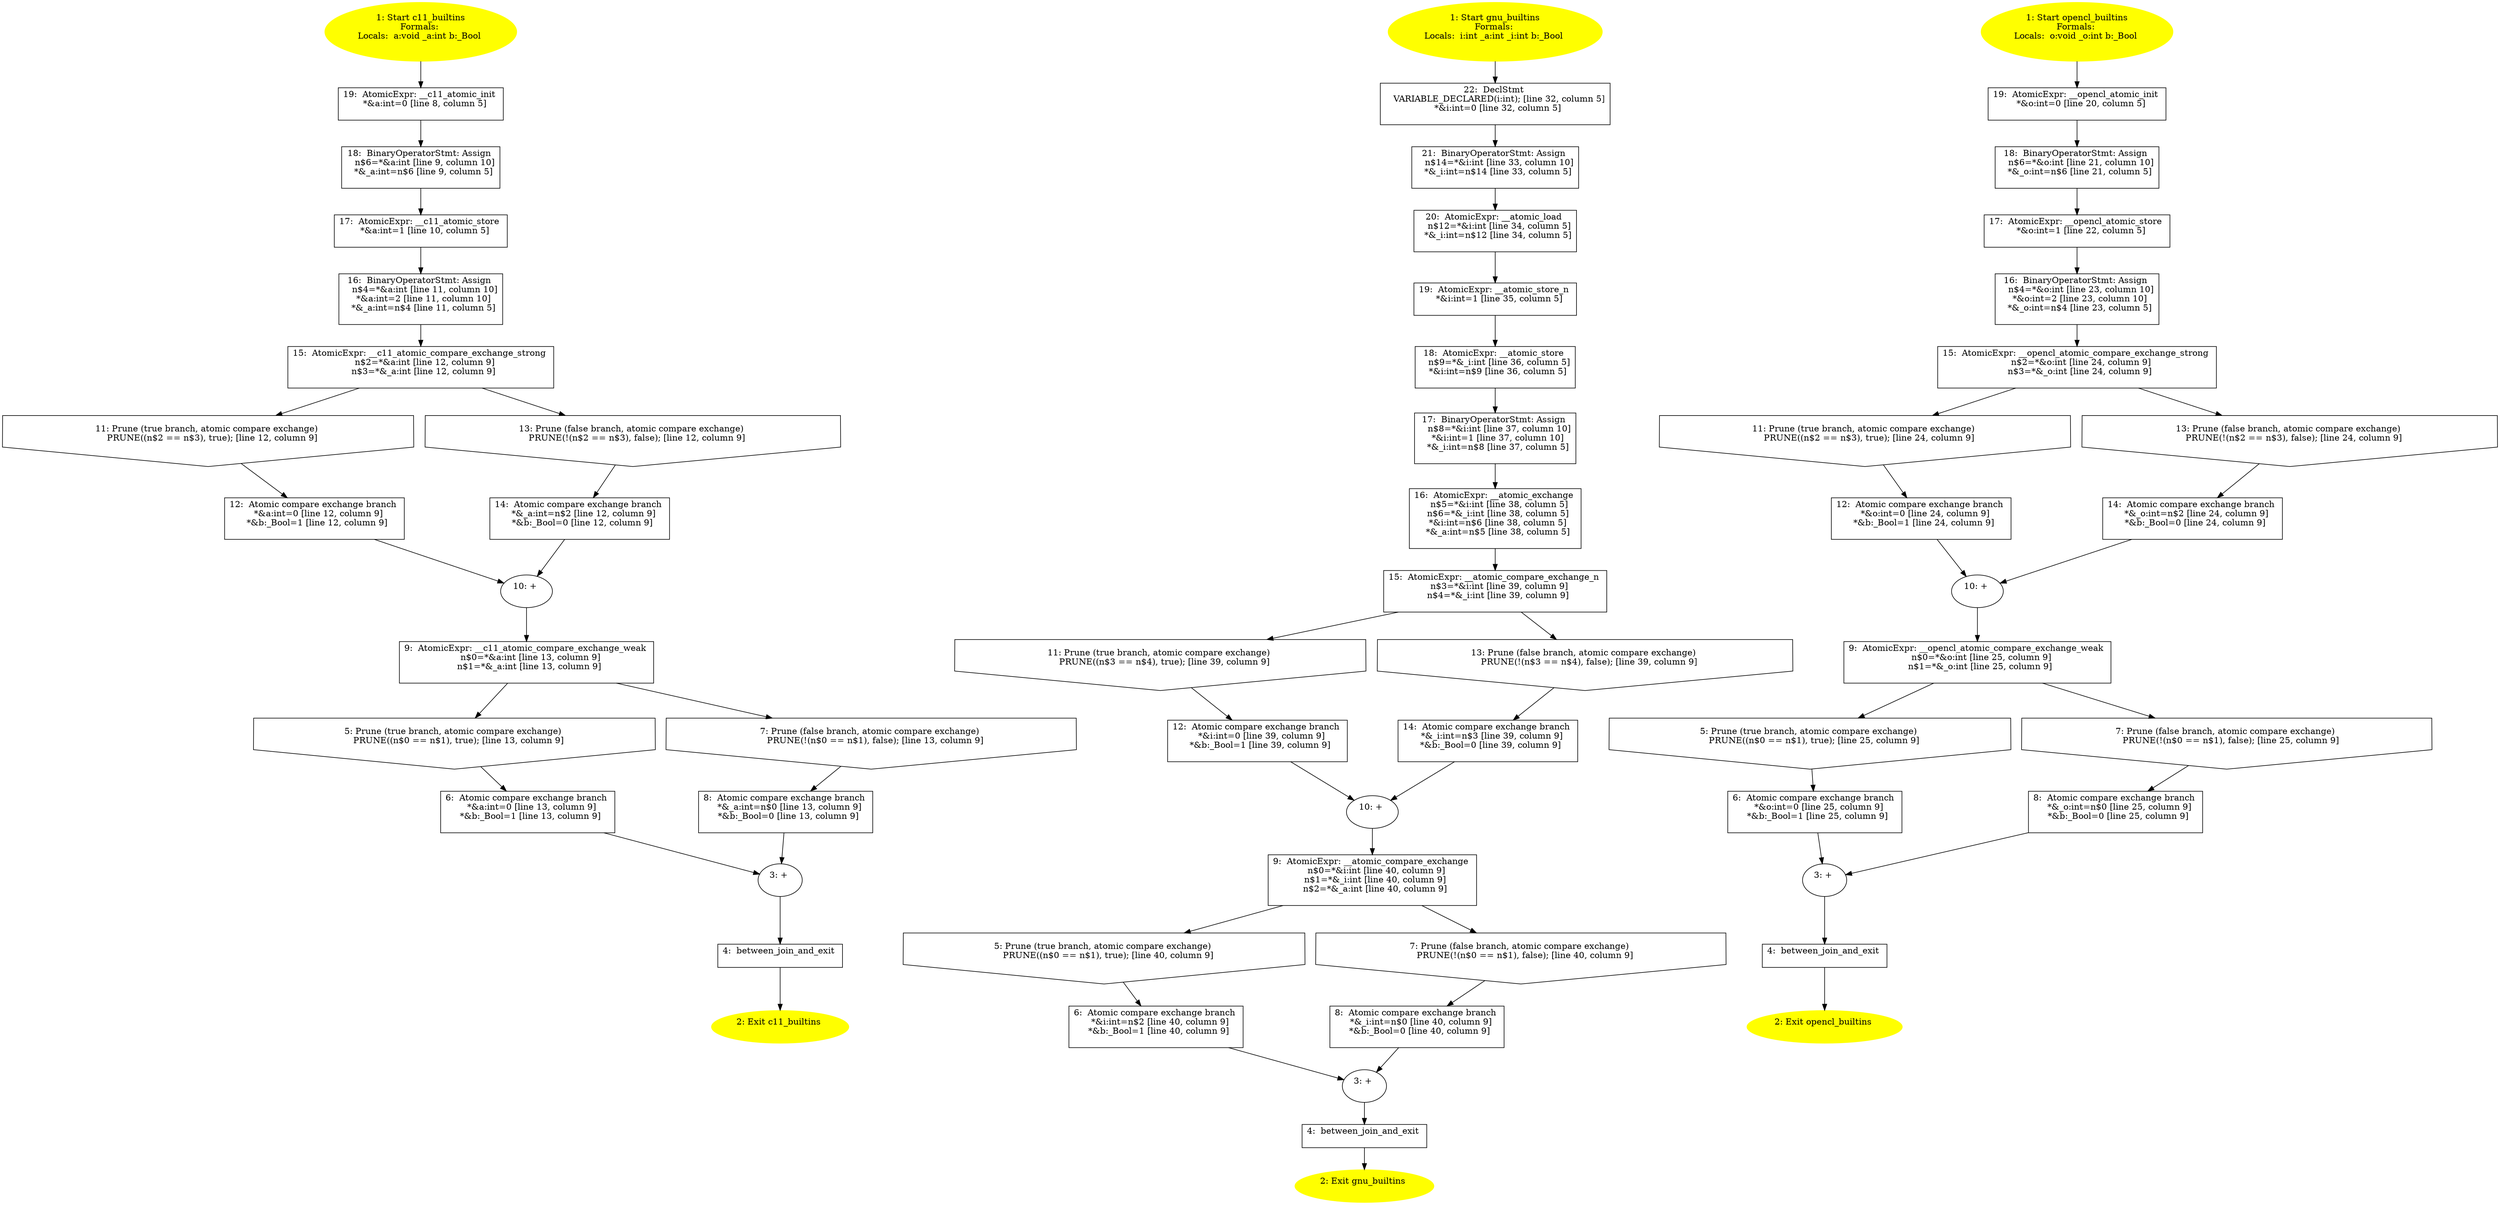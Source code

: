 /* @generated */
digraph cfg {
"c11_builtins.cde4bc28f3f67eacb05e50ced6138039_1" [label="1: Start c11_builtins\nFormals: \nLocals:  a:void _a:int b:_Bool \n  " color=yellow style=filled]
	

	 "c11_builtins.cde4bc28f3f67eacb05e50ced6138039_1" -> "c11_builtins.cde4bc28f3f67eacb05e50ced6138039_19" ;
"c11_builtins.cde4bc28f3f67eacb05e50ced6138039_2" [label="2: Exit c11_builtins \n  " color=yellow style=filled]
	

"c11_builtins.cde4bc28f3f67eacb05e50ced6138039_3" [label="3: + \n  " ]
	

	 "c11_builtins.cde4bc28f3f67eacb05e50ced6138039_3" -> "c11_builtins.cde4bc28f3f67eacb05e50ced6138039_4" ;
"c11_builtins.cde4bc28f3f67eacb05e50ced6138039_4" [label="4:  between_join_and_exit \n  " shape="box"]
	

	 "c11_builtins.cde4bc28f3f67eacb05e50ced6138039_4" -> "c11_builtins.cde4bc28f3f67eacb05e50ced6138039_2" ;
"c11_builtins.cde4bc28f3f67eacb05e50ced6138039_5" [label="5: Prune (true branch, atomic compare exchange) \n   PRUNE((n$0 == n$1), true); [line 13, column 9]\n " shape="invhouse"]
	

	 "c11_builtins.cde4bc28f3f67eacb05e50ced6138039_5" -> "c11_builtins.cde4bc28f3f67eacb05e50ced6138039_6" ;
"c11_builtins.cde4bc28f3f67eacb05e50ced6138039_6" [label="6:  Atomic compare exchange branch \n   *&a:int=0 [line 13, column 9]\n  *&b:_Bool=1 [line 13, column 9]\n " shape="box"]
	

	 "c11_builtins.cde4bc28f3f67eacb05e50ced6138039_6" -> "c11_builtins.cde4bc28f3f67eacb05e50ced6138039_3" ;
"c11_builtins.cde4bc28f3f67eacb05e50ced6138039_7" [label="7: Prune (false branch, atomic compare exchange) \n   PRUNE(!(n$0 == n$1), false); [line 13, column 9]\n " shape="invhouse"]
	

	 "c11_builtins.cde4bc28f3f67eacb05e50ced6138039_7" -> "c11_builtins.cde4bc28f3f67eacb05e50ced6138039_8" ;
"c11_builtins.cde4bc28f3f67eacb05e50ced6138039_8" [label="8:  Atomic compare exchange branch \n   *&_a:int=n$0 [line 13, column 9]\n  *&b:_Bool=0 [line 13, column 9]\n " shape="box"]
	

	 "c11_builtins.cde4bc28f3f67eacb05e50ced6138039_8" -> "c11_builtins.cde4bc28f3f67eacb05e50ced6138039_3" ;
"c11_builtins.cde4bc28f3f67eacb05e50ced6138039_9" [label="9:  AtomicExpr: __c11_atomic_compare_exchange_weak \n   n$0=*&a:int [line 13, column 9]\n  n$1=*&_a:int [line 13, column 9]\n " shape="box"]
	

	 "c11_builtins.cde4bc28f3f67eacb05e50ced6138039_9" -> "c11_builtins.cde4bc28f3f67eacb05e50ced6138039_5" ;
	 "c11_builtins.cde4bc28f3f67eacb05e50ced6138039_9" -> "c11_builtins.cde4bc28f3f67eacb05e50ced6138039_7" ;
"c11_builtins.cde4bc28f3f67eacb05e50ced6138039_10" [label="10: + \n  " ]
	

	 "c11_builtins.cde4bc28f3f67eacb05e50ced6138039_10" -> "c11_builtins.cde4bc28f3f67eacb05e50ced6138039_9" ;
"c11_builtins.cde4bc28f3f67eacb05e50ced6138039_11" [label="11: Prune (true branch, atomic compare exchange) \n   PRUNE((n$2 == n$3), true); [line 12, column 9]\n " shape="invhouse"]
	

	 "c11_builtins.cde4bc28f3f67eacb05e50ced6138039_11" -> "c11_builtins.cde4bc28f3f67eacb05e50ced6138039_12" ;
"c11_builtins.cde4bc28f3f67eacb05e50ced6138039_12" [label="12:  Atomic compare exchange branch \n   *&a:int=0 [line 12, column 9]\n  *&b:_Bool=1 [line 12, column 9]\n " shape="box"]
	

	 "c11_builtins.cde4bc28f3f67eacb05e50ced6138039_12" -> "c11_builtins.cde4bc28f3f67eacb05e50ced6138039_10" ;
"c11_builtins.cde4bc28f3f67eacb05e50ced6138039_13" [label="13: Prune (false branch, atomic compare exchange) \n   PRUNE(!(n$2 == n$3), false); [line 12, column 9]\n " shape="invhouse"]
	

	 "c11_builtins.cde4bc28f3f67eacb05e50ced6138039_13" -> "c11_builtins.cde4bc28f3f67eacb05e50ced6138039_14" ;
"c11_builtins.cde4bc28f3f67eacb05e50ced6138039_14" [label="14:  Atomic compare exchange branch \n   *&_a:int=n$2 [line 12, column 9]\n  *&b:_Bool=0 [line 12, column 9]\n " shape="box"]
	

	 "c11_builtins.cde4bc28f3f67eacb05e50ced6138039_14" -> "c11_builtins.cde4bc28f3f67eacb05e50ced6138039_10" ;
"c11_builtins.cde4bc28f3f67eacb05e50ced6138039_15" [label="15:  AtomicExpr: __c11_atomic_compare_exchange_strong \n   n$2=*&a:int [line 12, column 9]\n  n$3=*&_a:int [line 12, column 9]\n " shape="box"]
	

	 "c11_builtins.cde4bc28f3f67eacb05e50ced6138039_15" -> "c11_builtins.cde4bc28f3f67eacb05e50ced6138039_11" ;
	 "c11_builtins.cde4bc28f3f67eacb05e50ced6138039_15" -> "c11_builtins.cde4bc28f3f67eacb05e50ced6138039_13" ;
"c11_builtins.cde4bc28f3f67eacb05e50ced6138039_16" [label="16:  BinaryOperatorStmt: Assign \n   n$4=*&a:int [line 11, column 10]\n  *&a:int=2 [line 11, column 10]\n  *&_a:int=n$4 [line 11, column 5]\n " shape="box"]
	

	 "c11_builtins.cde4bc28f3f67eacb05e50ced6138039_16" -> "c11_builtins.cde4bc28f3f67eacb05e50ced6138039_15" ;
"c11_builtins.cde4bc28f3f67eacb05e50ced6138039_17" [label="17:  AtomicExpr: __c11_atomic_store \n   *&a:int=1 [line 10, column 5]\n " shape="box"]
	

	 "c11_builtins.cde4bc28f3f67eacb05e50ced6138039_17" -> "c11_builtins.cde4bc28f3f67eacb05e50ced6138039_16" ;
"c11_builtins.cde4bc28f3f67eacb05e50ced6138039_18" [label="18:  BinaryOperatorStmt: Assign \n   n$6=*&a:int [line 9, column 10]\n  *&_a:int=n$6 [line 9, column 5]\n " shape="box"]
	

	 "c11_builtins.cde4bc28f3f67eacb05e50ced6138039_18" -> "c11_builtins.cde4bc28f3f67eacb05e50ced6138039_17" ;
"c11_builtins.cde4bc28f3f67eacb05e50ced6138039_19" [label="19:  AtomicExpr: __c11_atomic_init \n   *&a:int=0 [line 8, column 5]\n " shape="box"]
	

	 "c11_builtins.cde4bc28f3f67eacb05e50ced6138039_19" -> "c11_builtins.cde4bc28f3f67eacb05e50ced6138039_18" ;
"gnu_builtins.c169a1fafd45300f7ea517157b55c968_1" [label="1: Start gnu_builtins\nFormals: \nLocals:  i:int _a:int _i:int b:_Bool \n  " color=yellow style=filled]
	

	 "gnu_builtins.c169a1fafd45300f7ea517157b55c968_1" -> "gnu_builtins.c169a1fafd45300f7ea517157b55c968_22" ;
"gnu_builtins.c169a1fafd45300f7ea517157b55c968_2" [label="2: Exit gnu_builtins \n  " color=yellow style=filled]
	

"gnu_builtins.c169a1fafd45300f7ea517157b55c968_3" [label="3: + \n  " ]
	

	 "gnu_builtins.c169a1fafd45300f7ea517157b55c968_3" -> "gnu_builtins.c169a1fafd45300f7ea517157b55c968_4" ;
"gnu_builtins.c169a1fafd45300f7ea517157b55c968_4" [label="4:  between_join_and_exit \n  " shape="box"]
	

	 "gnu_builtins.c169a1fafd45300f7ea517157b55c968_4" -> "gnu_builtins.c169a1fafd45300f7ea517157b55c968_2" ;
"gnu_builtins.c169a1fafd45300f7ea517157b55c968_5" [label="5: Prune (true branch, atomic compare exchange) \n   PRUNE((n$0 == n$1), true); [line 40, column 9]\n " shape="invhouse"]
	

	 "gnu_builtins.c169a1fafd45300f7ea517157b55c968_5" -> "gnu_builtins.c169a1fafd45300f7ea517157b55c968_6" ;
"gnu_builtins.c169a1fafd45300f7ea517157b55c968_6" [label="6:  Atomic compare exchange branch \n   *&i:int=n$2 [line 40, column 9]\n  *&b:_Bool=1 [line 40, column 9]\n " shape="box"]
	

	 "gnu_builtins.c169a1fafd45300f7ea517157b55c968_6" -> "gnu_builtins.c169a1fafd45300f7ea517157b55c968_3" ;
"gnu_builtins.c169a1fafd45300f7ea517157b55c968_7" [label="7: Prune (false branch, atomic compare exchange) \n   PRUNE(!(n$0 == n$1), false); [line 40, column 9]\n " shape="invhouse"]
	

	 "gnu_builtins.c169a1fafd45300f7ea517157b55c968_7" -> "gnu_builtins.c169a1fafd45300f7ea517157b55c968_8" ;
"gnu_builtins.c169a1fafd45300f7ea517157b55c968_8" [label="8:  Atomic compare exchange branch \n   *&_i:int=n$0 [line 40, column 9]\n  *&b:_Bool=0 [line 40, column 9]\n " shape="box"]
	

	 "gnu_builtins.c169a1fafd45300f7ea517157b55c968_8" -> "gnu_builtins.c169a1fafd45300f7ea517157b55c968_3" ;
"gnu_builtins.c169a1fafd45300f7ea517157b55c968_9" [label="9:  AtomicExpr: __atomic_compare_exchange \n   n$0=*&i:int [line 40, column 9]\n  n$1=*&_i:int [line 40, column 9]\n  n$2=*&_a:int [line 40, column 9]\n " shape="box"]
	

	 "gnu_builtins.c169a1fafd45300f7ea517157b55c968_9" -> "gnu_builtins.c169a1fafd45300f7ea517157b55c968_5" ;
	 "gnu_builtins.c169a1fafd45300f7ea517157b55c968_9" -> "gnu_builtins.c169a1fafd45300f7ea517157b55c968_7" ;
"gnu_builtins.c169a1fafd45300f7ea517157b55c968_10" [label="10: + \n  " ]
	

	 "gnu_builtins.c169a1fafd45300f7ea517157b55c968_10" -> "gnu_builtins.c169a1fafd45300f7ea517157b55c968_9" ;
"gnu_builtins.c169a1fafd45300f7ea517157b55c968_11" [label="11: Prune (true branch, atomic compare exchange) \n   PRUNE((n$3 == n$4), true); [line 39, column 9]\n " shape="invhouse"]
	

	 "gnu_builtins.c169a1fafd45300f7ea517157b55c968_11" -> "gnu_builtins.c169a1fafd45300f7ea517157b55c968_12" ;
"gnu_builtins.c169a1fafd45300f7ea517157b55c968_12" [label="12:  Atomic compare exchange branch \n   *&i:int=0 [line 39, column 9]\n  *&b:_Bool=1 [line 39, column 9]\n " shape="box"]
	

	 "gnu_builtins.c169a1fafd45300f7ea517157b55c968_12" -> "gnu_builtins.c169a1fafd45300f7ea517157b55c968_10" ;
"gnu_builtins.c169a1fafd45300f7ea517157b55c968_13" [label="13: Prune (false branch, atomic compare exchange) \n   PRUNE(!(n$3 == n$4), false); [line 39, column 9]\n " shape="invhouse"]
	

	 "gnu_builtins.c169a1fafd45300f7ea517157b55c968_13" -> "gnu_builtins.c169a1fafd45300f7ea517157b55c968_14" ;
"gnu_builtins.c169a1fafd45300f7ea517157b55c968_14" [label="14:  Atomic compare exchange branch \n   *&_i:int=n$3 [line 39, column 9]\n  *&b:_Bool=0 [line 39, column 9]\n " shape="box"]
	

	 "gnu_builtins.c169a1fafd45300f7ea517157b55c968_14" -> "gnu_builtins.c169a1fafd45300f7ea517157b55c968_10" ;
"gnu_builtins.c169a1fafd45300f7ea517157b55c968_15" [label="15:  AtomicExpr: __atomic_compare_exchange_n \n   n$3=*&i:int [line 39, column 9]\n  n$4=*&_i:int [line 39, column 9]\n " shape="box"]
	

	 "gnu_builtins.c169a1fafd45300f7ea517157b55c968_15" -> "gnu_builtins.c169a1fafd45300f7ea517157b55c968_11" ;
	 "gnu_builtins.c169a1fafd45300f7ea517157b55c968_15" -> "gnu_builtins.c169a1fafd45300f7ea517157b55c968_13" ;
"gnu_builtins.c169a1fafd45300f7ea517157b55c968_16" [label="16:  AtomicExpr: __atomic_exchange \n   n$5=*&i:int [line 38, column 5]\n  n$6=*&_i:int [line 38, column 5]\n  *&i:int=n$6 [line 38, column 5]\n  *&_a:int=n$5 [line 38, column 5]\n " shape="box"]
	

	 "gnu_builtins.c169a1fafd45300f7ea517157b55c968_16" -> "gnu_builtins.c169a1fafd45300f7ea517157b55c968_15" ;
"gnu_builtins.c169a1fafd45300f7ea517157b55c968_17" [label="17:  BinaryOperatorStmt: Assign \n   n$8=*&i:int [line 37, column 10]\n  *&i:int=1 [line 37, column 10]\n  *&_i:int=n$8 [line 37, column 5]\n " shape="box"]
	

	 "gnu_builtins.c169a1fafd45300f7ea517157b55c968_17" -> "gnu_builtins.c169a1fafd45300f7ea517157b55c968_16" ;
"gnu_builtins.c169a1fafd45300f7ea517157b55c968_18" [label="18:  AtomicExpr: __atomic_store \n   n$9=*&_i:int [line 36, column 5]\n  *&i:int=n$9 [line 36, column 5]\n " shape="box"]
	

	 "gnu_builtins.c169a1fafd45300f7ea517157b55c968_18" -> "gnu_builtins.c169a1fafd45300f7ea517157b55c968_17" ;
"gnu_builtins.c169a1fafd45300f7ea517157b55c968_19" [label="19:  AtomicExpr: __atomic_store_n \n   *&i:int=1 [line 35, column 5]\n " shape="box"]
	

	 "gnu_builtins.c169a1fafd45300f7ea517157b55c968_19" -> "gnu_builtins.c169a1fafd45300f7ea517157b55c968_18" ;
"gnu_builtins.c169a1fafd45300f7ea517157b55c968_20" [label="20:  AtomicExpr: __atomic_load \n   n$12=*&i:int [line 34, column 5]\n  *&_i:int=n$12 [line 34, column 5]\n " shape="box"]
	

	 "gnu_builtins.c169a1fafd45300f7ea517157b55c968_20" -> "gnu_builtins.c169a1fafd45300f7ea517157b55c968_19" ;
"gnu_builtins.c169a1fafd45300f7ea517157b55c968_21" [label="21:  BinaryOperatorStmt: Assign \n   n$14=*&i:int [line 33, column 10]\n  *&_i:int=n$14 [line 33, column 5]\n " shape="box"]
	

	 "gnu_builtins.c169a1fafd45300f7ea517157b55c968_21" -> "gnu_builtins.c169a1fafd45300f7ea517157b55c968_20" ;
"gnu_builtins.c169a1fafd45300f7ea517157b55c968_22" [label="22:  DeclStmt \n   VARIABLE_DECLARED(i:int); [line 32, column 5]\n  *&i:int=0 [line 32, column 5]\n " shape="box"]
	

	 "gnu_builtins.c169a1fafd45300f7ea517157b55c968_22" -> "gnu_builtins.c169a1fafd45300f7ea517157b55c968_21" ;
"opencl_builtins.9b1efc71247f6a0d7d54fa1b2b0da1ed_1" [label="1: Start opencl_builtins\nFormals: \nLocals:  o:void _o:int b:_Bool \n  " color=yellow style=filled]
	

	 "opencl_builtins.9b1efc71247f6a0d7d54fa1b2b0da1ed_1" -> "opencl_builtins.9b1efc71247f6a0d7d54fa1b2b0da1ed_19" ;
"opencl_builtins.9b1efc71247f6a0d7d54fa1b2b0da1ed_2" [label="2: Exit opencl_builtins \n  " color=yellow style=filled]
	

"opencl_builtins.9b1efc71247f6a0d7d54fa1b2b0da1ed_3" [label="3: + \n  " ]
	

	 "opencl_builtins.9b1efc71247f6a0d7d54fa1b2b0da1ed_3" -> "opencl_builtins.9b1efc71247f6a0d7d54fa1b2b0da1ed_4" ;
"opencl_builtins.9b1efc71247f6a0d7d54fa1b2b0da1ed_4" [label="4:  between_join_and_exit \n  " shape="box"]
	

	 "opencl_builtins.9b1efc71247f6a0d7d54fa1b2b0da1ed_4" -> "opencl_builtins.9b1efc71247f6a0d7d54fa1b2b0da1ed_2" ;
"opencl_builtins.9b1efc71247f6a0d7d54fa1b2b0da1ed_5" [label="5: Prune (true branch, atomic compare exchange) \n   PRUNE((n$0 == n$1), true); [line 25, column 9]\n " shape="invhouse"]
	

	 "opencl_builtins.9b1efc71247f6a0d7d54fa1b2b0da1ed_5" -> "opencl_builtins.9b1efc71247f6a0d7d54fa1b2b0da1ed_6" ;
"opencl_builtins.9b1efc71247f6a0d7d54fa1b2b0da1ed_6" [label="6:  Atomic compare exchange branch \n   *&o:int=0 [line 25, column 9]\n  *&b:_Bool=1 [line 25, column 9]\n " shape="box"]
	

	 "opencl_builtins.9b1efc71247f6a0d7d54fa1b2b0da1ed_6" -> "opencl_builtins.9b1efc71247f6a0d7d54fa1b2b0da1ed_3" ;
"opencl_builtins.9b1efc71247f6a0d7d54fa1b2b0da1ed_7" [label="7: Prune (false branch, atomic compare exchange) \n   PRUNE(!(n$0 == n$1), false); [line 25, column 9]\n " shape="invhouse"]
	

	 "opencl_builtins.9b1efc71247f6a0d7d54fa1b2b0da1ed_7" -> "opencl_builtins.9b1efc71247f6a0d7d54fa1b2b0da1ed_8" ;
"opencl_builtins.9b1efc71247f6a0d7d54fa1b2b0da1ed_8" [label="8:  Atomic compare exchange branch \n   *&_o:int=n$0 [line 25, column 9]\n  *&b:_Bool=0 [line 25, column 9]\n " shape="box"]
	

	 "opencl_builtins.9b1efc71247f6a0d7d54fa1b2b0da1ed_8" -> "opencl_builtins.9b1efc71247f6a0d7d54fa1b2b0da1ed_3" ;
"opencl_builtins.9b1efc71247f6a0d7d54fa1b2b0da1ed_9" [label="9:  AtomicExpr: __opencl_atomic_compare_exchange_weak \n   n$0=*&o:int [line 25, column 9]\n  n$1=*&_o:int [line 25, column 9]\n " shape="box"]
	

	 "opencl_builtins.9b1efc71247f6a0d7d54fa1b2b0da1ed_9" -> "opencl_builtins.9b1efc71247f6a0d7d54fa1b2b0da1ed_5" ;
	 "opencl_builtins.9b1efc71247f6a0d7d54fa1b2b0da1ed_9" -> "opencl_builtins.9b1efc71247f6a0d7d54fa1b2b0da1ed_7" ;
"opencl_builtins.9b1efc71247f6a0d7d54fa1b2b0da1ed_10" [label="10: + \n  " ]
	

	 "opencl_builtins.9b1efc71247f6a0d7d54fa1b2b0da1ed_10" -> "opencl_builtins.9b1efc71247f6a0d7d54fa1b2b0da1ed_9" ;
"opencl_builtins.9b1efc71247f6a0d7d54fa1b2b0da1ed_11" [label="11: Prune (true branch, atomic compare exchange) \n   PRUNE((n$2 == n$3), true); [line 24, column 9]\n " shape="invhouse"]
	

	 "opencl_builtins.9b1efc71247f6a0d7d54fa1b2b0da1ed_11" -> "opencl_builtins.9b1efc71247f6a0d7d54fa1b2b0da1ed_12" ;
"opencl_builtins.9b1efc71247f6a0d7d54fa1b2b0da1ed_12" [label="12:  Atomic compare exchange branch \n   *&o:int=0 [line 24, column 9]\n  *&b:_Bool=1 [line 24, column 9]\n " shape="box"]
	

	 "opencl_builtins.9b1efc71247f6a0d7d54fa1b2b0da1ed_12" -> "opencl_builtins.9b1efc71247f6a0d7d54fa1b2b0da1ed_10" ;
"opencl_builtins.9b1efc71247f6a0d7d54fa1b2b0da1ed_13" [label="13: Prune (false branch, atomic compare exchange) \n   PRUNE(!(n$2 == n$3), false); [line 24, column 9]\n " shape="invhouse"]
	

	 "opencl_builtins.9b1efc71247f6a0d7d54fa1b2b0da1ed_13" -> "opencl_builtins.9b1efc71247f6a0d7d54fa1b2b0da1ed_14" ;
"opencl_builtins.9b1efc71247f6a0d7d54fa1b2b0da1ed_14" [label="14:  Atomic compare exchange branch \n   *&_o:int=n$2 [line 24, column 9]\n  *&b:_Bool=0 [line 24, column 9]\n " shape="box"]
	

	 "opencl_builtins.9b1efc71247f6a0d7d54fa1b2b0da1ed_14" -> "opencl_builtins.9b1efc71247f6a0d7d54fa1b2b0da1ed_10" ;
"opencl_builtins.9b1efc71247f6a0d7d54fa1b2b0da1ed_15" [label="15:  AtomicExpr: __opencl_atomic_compare_exchange_strong \n   n$2=*&o:int [line 24, column 9]\n  n$3=*&_o:int [line 24, column 9]\n " shape="box"]
	

	 "opencl_builtins.9b1efc71247f6a0d7d54fa1b2b0da1ed_15" -> "opencl_builtins.9b1efc71247f6a0d7d54fa1b2b0da1ed_11" ;
	 "opencl_builtins.9b1efc71247f6a0d7d54fa1b2b0da1ed_15" -> "opencl_builtins.9b1efc71247f6a0d7d54fa1b2b0da1ed_13" ;
"opencl_builtins.9b1efc71247f6a0d7d54fa1b2b0da1ed_16" [label="16:  BinaryOperatorStmt: Assign \n   n$4=*&o:int [line 23, column 10]\n  *&o:int=2 [line 23, column 10]\n  *&_o:int=n$4 [line 23, column 5]\n " shape="box"]
	

	 "opencl_builtins.9b1efc71247f6a0d7d54fa1b2b0da1ed_16" -> "opencl_builtins.9b1efc71247f6a0d7d54fa1b2b0da1ed_15" ;
"opencl_builtins.9b1efc71247f6a0d7d54fa1b2b0da1ed_17" [label="17:  AtomicExpr: __opencl_atomic_store \n   *&o:int=1 [line 22, column 5]\n " shape="box"]
	

	 "opencl_builtins.9b1efc71247f6a0d7d54fa1b2b0da1ed_17" -> "opencl_builtins.9b1efc71247f6a0d7d54fa1b2b0da1ed_16" ;
"opencl_builtins.9b1efc71247f6a0d7d54fa1b2b0da1ed_18" [label="18:  BinaryOperatorStmt: Assign \n   n$6=*&o:int [line 21, column 10]\n  *&_o:int=n$6 [line 21, column 5]\n " shape="box"]
	

	 "opencl_builtins.9b1efc71247f6a0d7d54fa1b2b0da1ed_18" -> "opencl_builtins.9b1efc71247f6a0d7d54fa1b2b0da1ed_17" ;
"opencl_builtins.9b1efc71247f6a0d7d54fa1b2b0da1ed_19" [label="19:  AtomicExpr: __opencl_atomic_init \n   *&o:int=0 [line 20, column 5]\n " shape="box"]
	

	 "opencl_builtins.9b1efc71247f6a0d7d54fa1b2b0da1ed_19" -> "opencl_builtins.9b1efc71247f6a0d7d54fa1b2b0da1ed_18" ;
}
